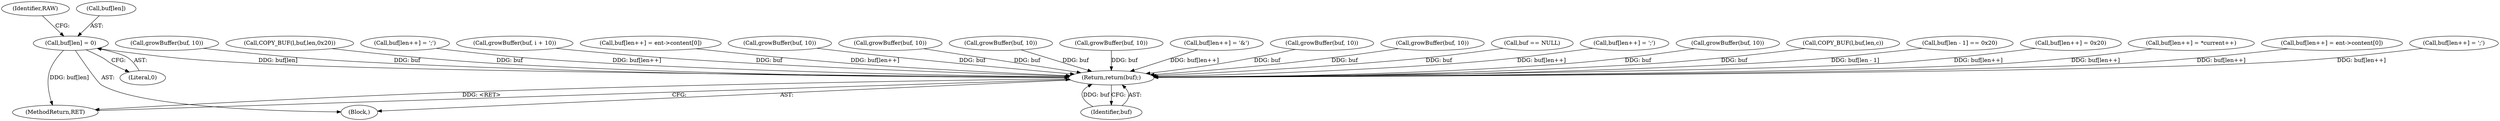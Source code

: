 digraph "0_Chrome_6e487b9db2ff0324523a040180f8da42796aeef5@array" {
"1000743" [label="(Call,buf[len] = 0)"];
"1000792" [label="(Return,return(buf);)"];
"1000812" [label="(MethodReturn,RET)"];
"1000792" [label="(Return,return(buf);)"];
"1000492" [label="(Call,buf[len++] = 0x20)"];
"1000501" [label="(Call,buf[len++] = *current++)"];
"1000422" [label="(Call,buf[len++] = ent->content[0])"];
"1000111" [label="(Block,)"];
"1000302" [label="(Call,buf[len++] = ';')"];
"1000257" [label="(Call,growBuffer(buf, 10))"];
"1000679" [label="(Call,COPY_BUF(l,buf,len,0x20))"];
"1000639" [label="(Call,buf[len++] = ';')"];
"1000793" [label="(Identifier,buf)"];
"1000620" [label="(Call,growBuffer(buf, i + 10))"];
"1000542" [label="(Call,buf[len++] = ent->content[0])"];
"1000747" [label="(Literal,0)"];
"1000691" [label="(Call,growBuffer(buf, 10))"];
"1000516" [label="(Call,growBuffer(buf, 10))"];
"1000275" [label="(Call,growBuffer(buf, 10))"];
"1000750" [label="(Identifier,RAW)"];
"1000714" [label="(Call,growBuffer(buf, 10))"];
"1000260" [label="(Call,buf[len++] = '&')"];
"1000372" [label="(Call,growBuffer(buf, 10))"];
"1000533" [label="(Call,growBuffer(buf, 10))"];
"1000195" [label="(Call,buf == NULL)"];
"1000414" [label="(Call,buf[len++] = ';')"];
"1000321" [label="(Call,growBuffer(buf, 10))"];
"1000743" [label="(Call,buf[len] = 0)"];
"1000744" [label="(Call,buf[len])"];
"1000702" [label="(Call,COPY_BUF(l,buf,len,c))"];
"1000734" [label="(Call,buf[len - 1] == 0x20)"];
"1000743" -> "1000111"  [label="AST: "];
"1000743" -> "1000747"  [label="CFG: "];
"1000744" -> "1000743"  [label="AST: "];
"1000747" -> "1000743"  [label="AST: "];
"1000750" -> "1000743"  [label="CFG: "];
"1000743" -> "1000812"  [label="DDG: buf[len]"];
"1000743" -> "1000792"  [label="DDG: buf[len]"];
"1000792" -> "1000111"  [label="AST: "];
"1000792" -> "1000793"  [label="CFG: "];
"1000793" -> "1000792"  [label="AST: "];
"1000812" -> "1000792"  [label="CFG: "];
"1000792" -> "1000812"  [label="DDG: <RET>"];
"1000793" -> "1000792"  [label="DDG: buf"];
"1000679" -> "1000792"  [label="DDG: buf"];
"1000492" -> "1000792"  [label="DDG: buf[len++]"];
"1000422" -> "1000792"  [label="DDG: buf[len++]"];
"1000542" -> "1000792"  [label="DDG: buf[len++]"];
"1000275" -> "1000792"  [label="DDG: buf"];
"1000533" -> "1000792"  [label="DDG: buf"];
"1000414" -> "1000792"  [label="DDG: buf[len++]"];
"1000321" -> "1000792"  [label="DDG: buf"];
"1000516" -> "1000792"  [label="DDG: buf"];
"1000734" -> "1000792"  [label="DDG: buf[len - 1]"];
"1000714" -> "1000792"  [label="DDG: buf"];
"1000639" -> "1000792"  [label="DDG: buf[len++]"];
"1000302" -> "1000792"  [label="DDG: buf[len++]"];
"1000620" -> "1000792"  [label="DDG: buf"];
"1000501" -> "1000792"  [label="DDG: buf[len++]"];
"1000372" -> "1000792"  [label="DDG: buf"];
"1000257" -> "1000792"  [label="DDG: buf"];
"1000260" -> "1000792"  [label="DDG: buf[len++]"];
"1000691" -> "1000792"  [label="DDG: buf"];
"1000195" -> "1000792"  [label="DDG: buf"];
"1000702" -> "1000792"  [label="DDG: buf"];
}
